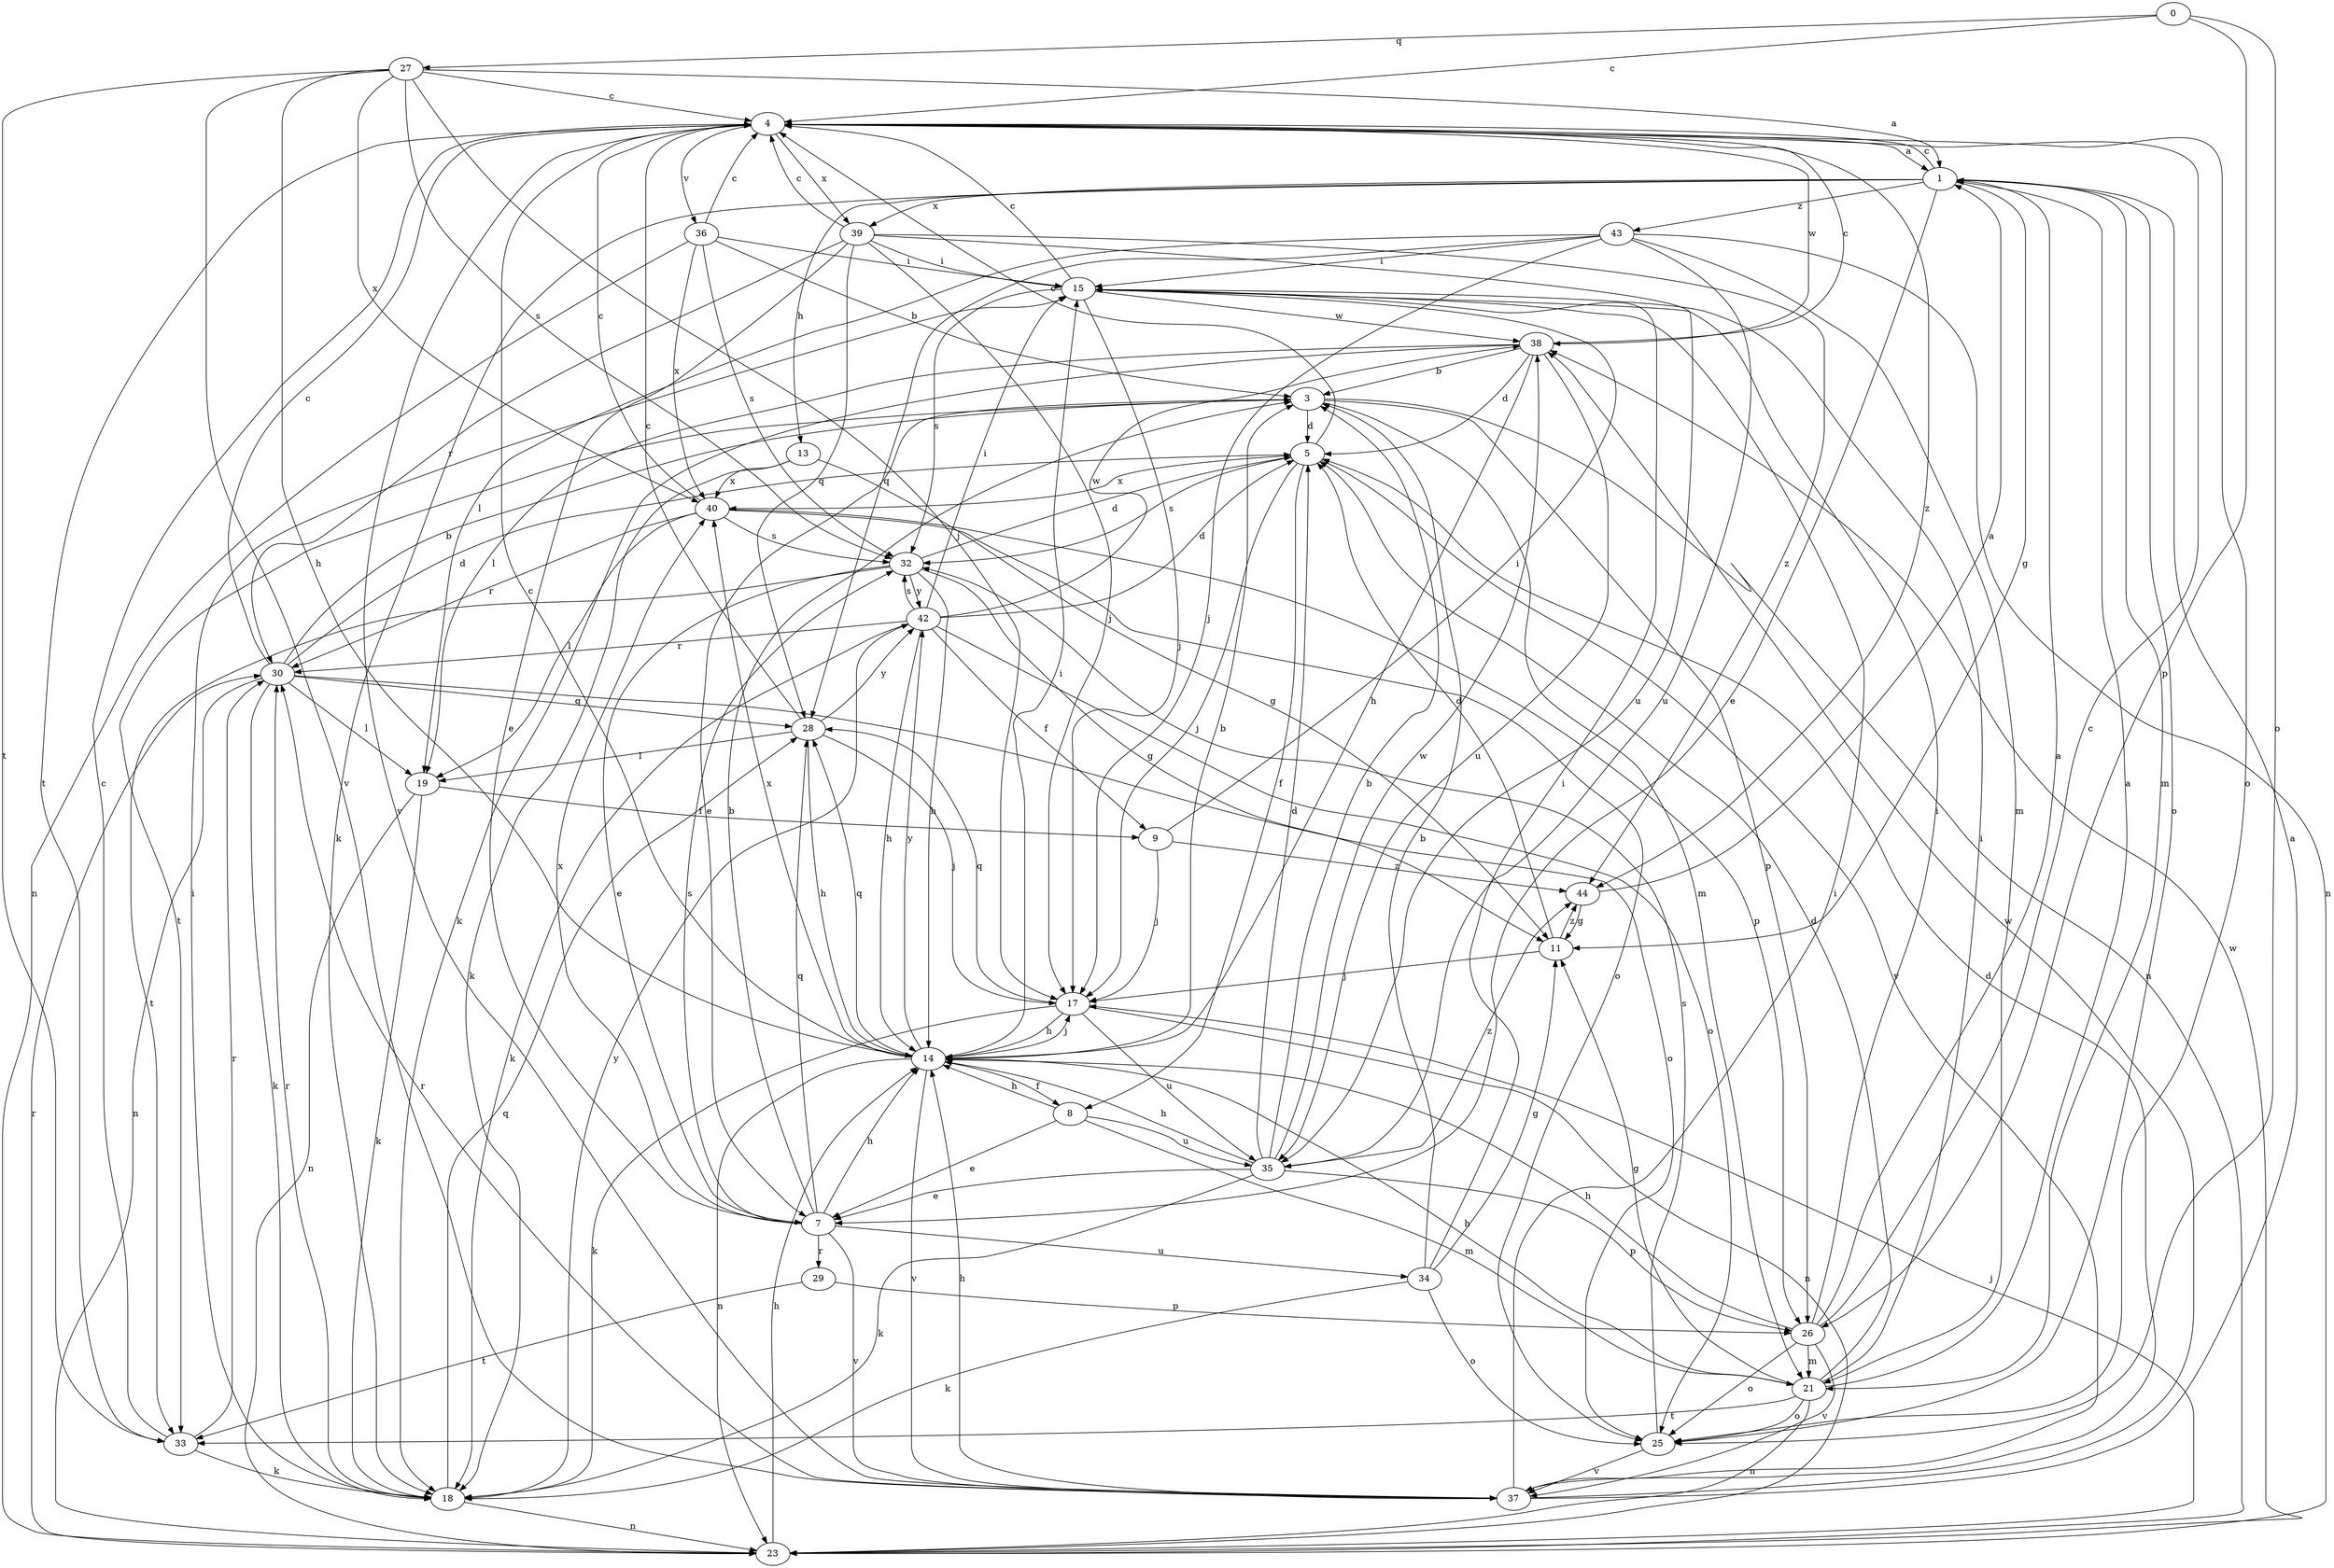 strict digraph  {
0;
1;
3;
4;
5;
7;
8;
9;
11;
13;
14;
15;
17;
18;
19;
21;
23;
25;
26;
27;
28;
29;
30;
32;
33;
34;
35;
36;
37;
38;
39;
40;
42;
43;
44;
0 -> 4  [label=c];
0 -> 25  [label=o];
0 -> 26  [label=p];
0 -> 27  [label=q];
1 -> 4  [label=c];
1 -> 7  [label=e];
1 -> 11  [label=g];
1 -> 13  [label=h];
1 -> 18  [label=k];
1 -> 21  [label=m];
1 -> 25  [label=o];
1 -> 39  [label=x];
1 -> 43  [label=z];
3 -> 5  [label=d];
3 -> 7  [label=e];
3 -> 21  [label=m];
3 -> 23  [label=n];
3 -> 26  [label=p];
3 -> 33  [label=t];
4 -> 1  [label=a];
4 -> 25  [label=o];
4 -> 33  [label=t];
4 -> 36  [label=v];
4 -> 37  [label=v];
4 -> 38  [label=w];
4 -> 39  [label=x];
4 -> 44  [label=z];
5 -> 4  [label=c];
5 -> 8  [label=f];
5 -> 17  [label=j];
5 -> 32  [label=s];
5 -> 37  [label=v];
5 -> 40  [label=x];
7 -> 3  [label=b];
7 -> 14  [label=h];
7 -> 28  [label=q];
7 -> 29  [label=r];
7 -> 32  [label=s];
7 -> 34  [label=u];
7 -> 37  [label=v];
7 -> 40  [label=x];
8 -> 7  [label=e];
8 -> 14  [label=h];
8 -> 21  [label=m];
8 -> 35  [label=u];
9 -> 15  [label=i];
9 -> 17  [label=j];
9 -> 44  [label=z];
11 -> 5  [label=d];
11 -> 17  [label=j];
11 -> 44  [label=z];
13 -> 11  [label=g];
13 -> 18  [label=k];
13 -> 40  [label=x];
14 -> 3  [label=b];
14 -> 4  [label=c];
14 -> 8  [label=f];
14 -> 15  [label=i];
14 -> 17  [label=j];
14 -> 23  [label=n];
14 -> 28  [label=q];
14 -> 37  [label=v];
14 -> 40  [label=x];
14 -> 42  [label=y];
15 -> 4  [label=c];
15 -> 17  [label=j];
15 -> 32  [label=s];
15 -> 38  [label=w];
17 -> 14  [label=h];
17 -> 18  [label=k];
17 -> 23  [label=n];
17 -> 28  [label=q];
17 -> 35  [label=u];
18 -> 15  [label=i];
18 -> 23  [label=n];
18 -> 28  [label=q];
18 -> 30  [label=r];
18 -> 42  [label=y];
19 -> 9  [label=f];
19 -> 18  [label=k];
19 -> 23  [label=n];
21 -> 1  [label=a];
21 -> 5  [label=d];
21 -> 11  [label=g];
21 -> 14  [label=h];
21 -> 15  [label=i];
21 -> 23  [label=n];
21 -> 25  [label=o];
21 -> 33  [label=t];
23 -> 14  [label=h];
23 -> 17  [label=j];
23 -> 30  [label=r];
23 -> 38  [label=w];
25 -> 32  [label=s];
25 -> 37  [label=v];
26 -> 1  [label=a];
26 -> 4  [label=c];
26 -> 14  [label=h];
26 -> 15  [label=i];
26 -> 21  [label=m];
26 -> 25  [label=o];
26 -> 37  [label=v];
27 -> 1  [label=a];
27 -> 4  [label=c];
27 -> 14  [label=h];
27 -> 17  [label=j];
27 -> 32  [label=s];
27 -> 33  [label=t];
27 -> 37  [label=v];
27 -> 40  [label=x];
28 -> 4  [label=c];
28 -> 14  [label=h];
28 -> 17  [label=j];
28 -> 19  [label=l];
28 -> 42  [label=y];
29 -> 26  [label=p];
29 -> 33  [label=t];
30 -> 3  [label=b];
30 -> 4  [label=c];
30 -> 5  [label=d];
30 -> 18  [label=k];
30 -> 19  [label=l];
30 -> 23  [label=n];
30 -> 25  [label=o];
30 -> 28  [label=q];
32 -> 5  [label=d];
32 -> 7  [label=e];
32 -> 11  [label=g];
32 -> 14  [label=h];
32 -> 33  [label=t];
32 -> 42  [label=y];
33 -> 4  [label=c];
33 -> 18  [label=k];
33 -> 30  [label=r];
34 -> 3  [label=b];
34 -> 11  [label=g];
34 -> 15  [label=i];
34 -> 18  [label=k];
34 -> 25  [label=o];
35 -> 3  [label=b];
35 -> 5  [label=d];
35 -> 7  [label=e];
35 -> 14  [label=h];
35 -> 18  [label=k];
35 -> 26  [label=p];
35 -> 38  [label=w];
35 -> 44  [label=z];
36 -> 3  [label=b];
36 -> 4  [label=c];
36 -> 15  [label=i];
36 -> 23  [label=n];
36 -> 32  [label=s];
36 -> 40  [label=x];
37 -> 1  [label=a];
37 -> 5  [label=d];
37 -> 14  [label=h];
37 -> 15  [label=i];
37 -> 30  [label=r];
37 -> 38  [label=w];
38 -> 3  [label=b];
38 -> 4  [label=c];
38 -> 5  [label=d];
38 -> 14  [label=h];
38 -> 18  [label=k];
38 -> 19  [label=l];
38 -> 35  [label=u];
39 -> 4  [label=c];
39 -> 7  [label=e];
39 -> 15  [label=i];
39 -> 17  [label=j];
39 -> 28  [label=q];
39 -> 30  [label=r];
39 -> 35  [label=u];
39 -> 44  [label=z];
40 -> 4  [label=c];
40 -> 19  [label=l];
40 -> 25  [label=o];
40 -> 26  [label=p];
40 -> 30  [label=r];
40 -> 32  [label=s];
42 -> 5  [label=d];
42 -> 9  [label=f];
42 -> 14  [label=h];
42 -> 15  [label=i];
42 -> 18  [label=k];
42 -> 25  [label=o];
42 -> 30  [label=r];
42 -> 32  [label=s];
42 -> 38  [label=w];
43 -> 15  [label=i];
43 -> 17  [label=j];
43 -> 19  [label=l];
43 -> 21  [label=m];
43 -> 23  [label=n];
43 -> 28  [label=q];
43 -> 35  [label=u];
44 -> 1  [label=a];
44 -> 11  [label=g];
}
